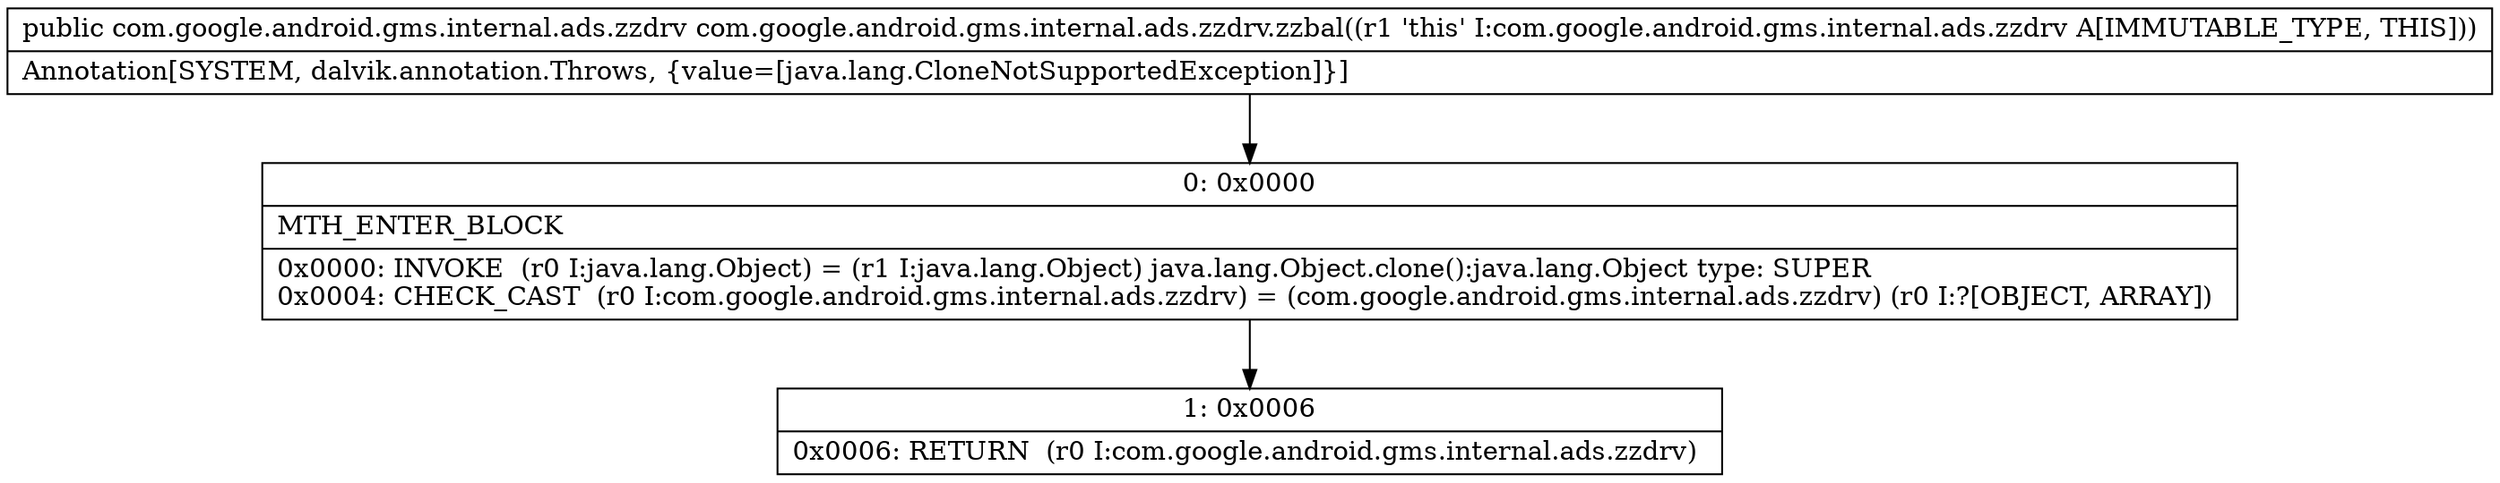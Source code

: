 digraph "CFG forcom.google.android.gms.internal.ads.zzdrv.zzbal()Lcom\/google\/android\/gms\/internal\/ads\/zzdrv;" {
Node_0 [shape=record,label="{0\:\ 0x0000|MTH_ENTER_BLOCK\l|0x0000: INVOKE  (r0 I:java.lang.Object) = (r1 I:java.lang.Object) java.lang.Object.clone():java.lang.Object type: SUPER \l0x0004: CHECK_CAST  (r0 I:com.google.android.gms.internal.ads.zzdrv) = (com.google.android.gms.internal.ads.zzdrv) (r0 I:?[OBJECT, ARRAY]) \l}"];
Node_1 [shape=record,label="{1\:\ 0x0006|0x0006: RETURN  (r0 I:com.google.android.gms.internal.ads.zzdrv) \l}"];
MethodNode[shape=record,label="{public com.google.android.gms.internal.ads.zzdrv com.google.android.gms.internal.ads.zzdrv.zzbal((r1 'this' I:com.google.android.gms.internal.ads.zzdrv A[IMMUTABLE_TYPE, THIS]))  | Annotation[SYSTEM, dalvik.annotation.Throws, \{value=[java.lang.CloneNotSupportedException]\}]\l}"];
MethodNode -> Node_0;
Node_0 -> Node_1;
}


